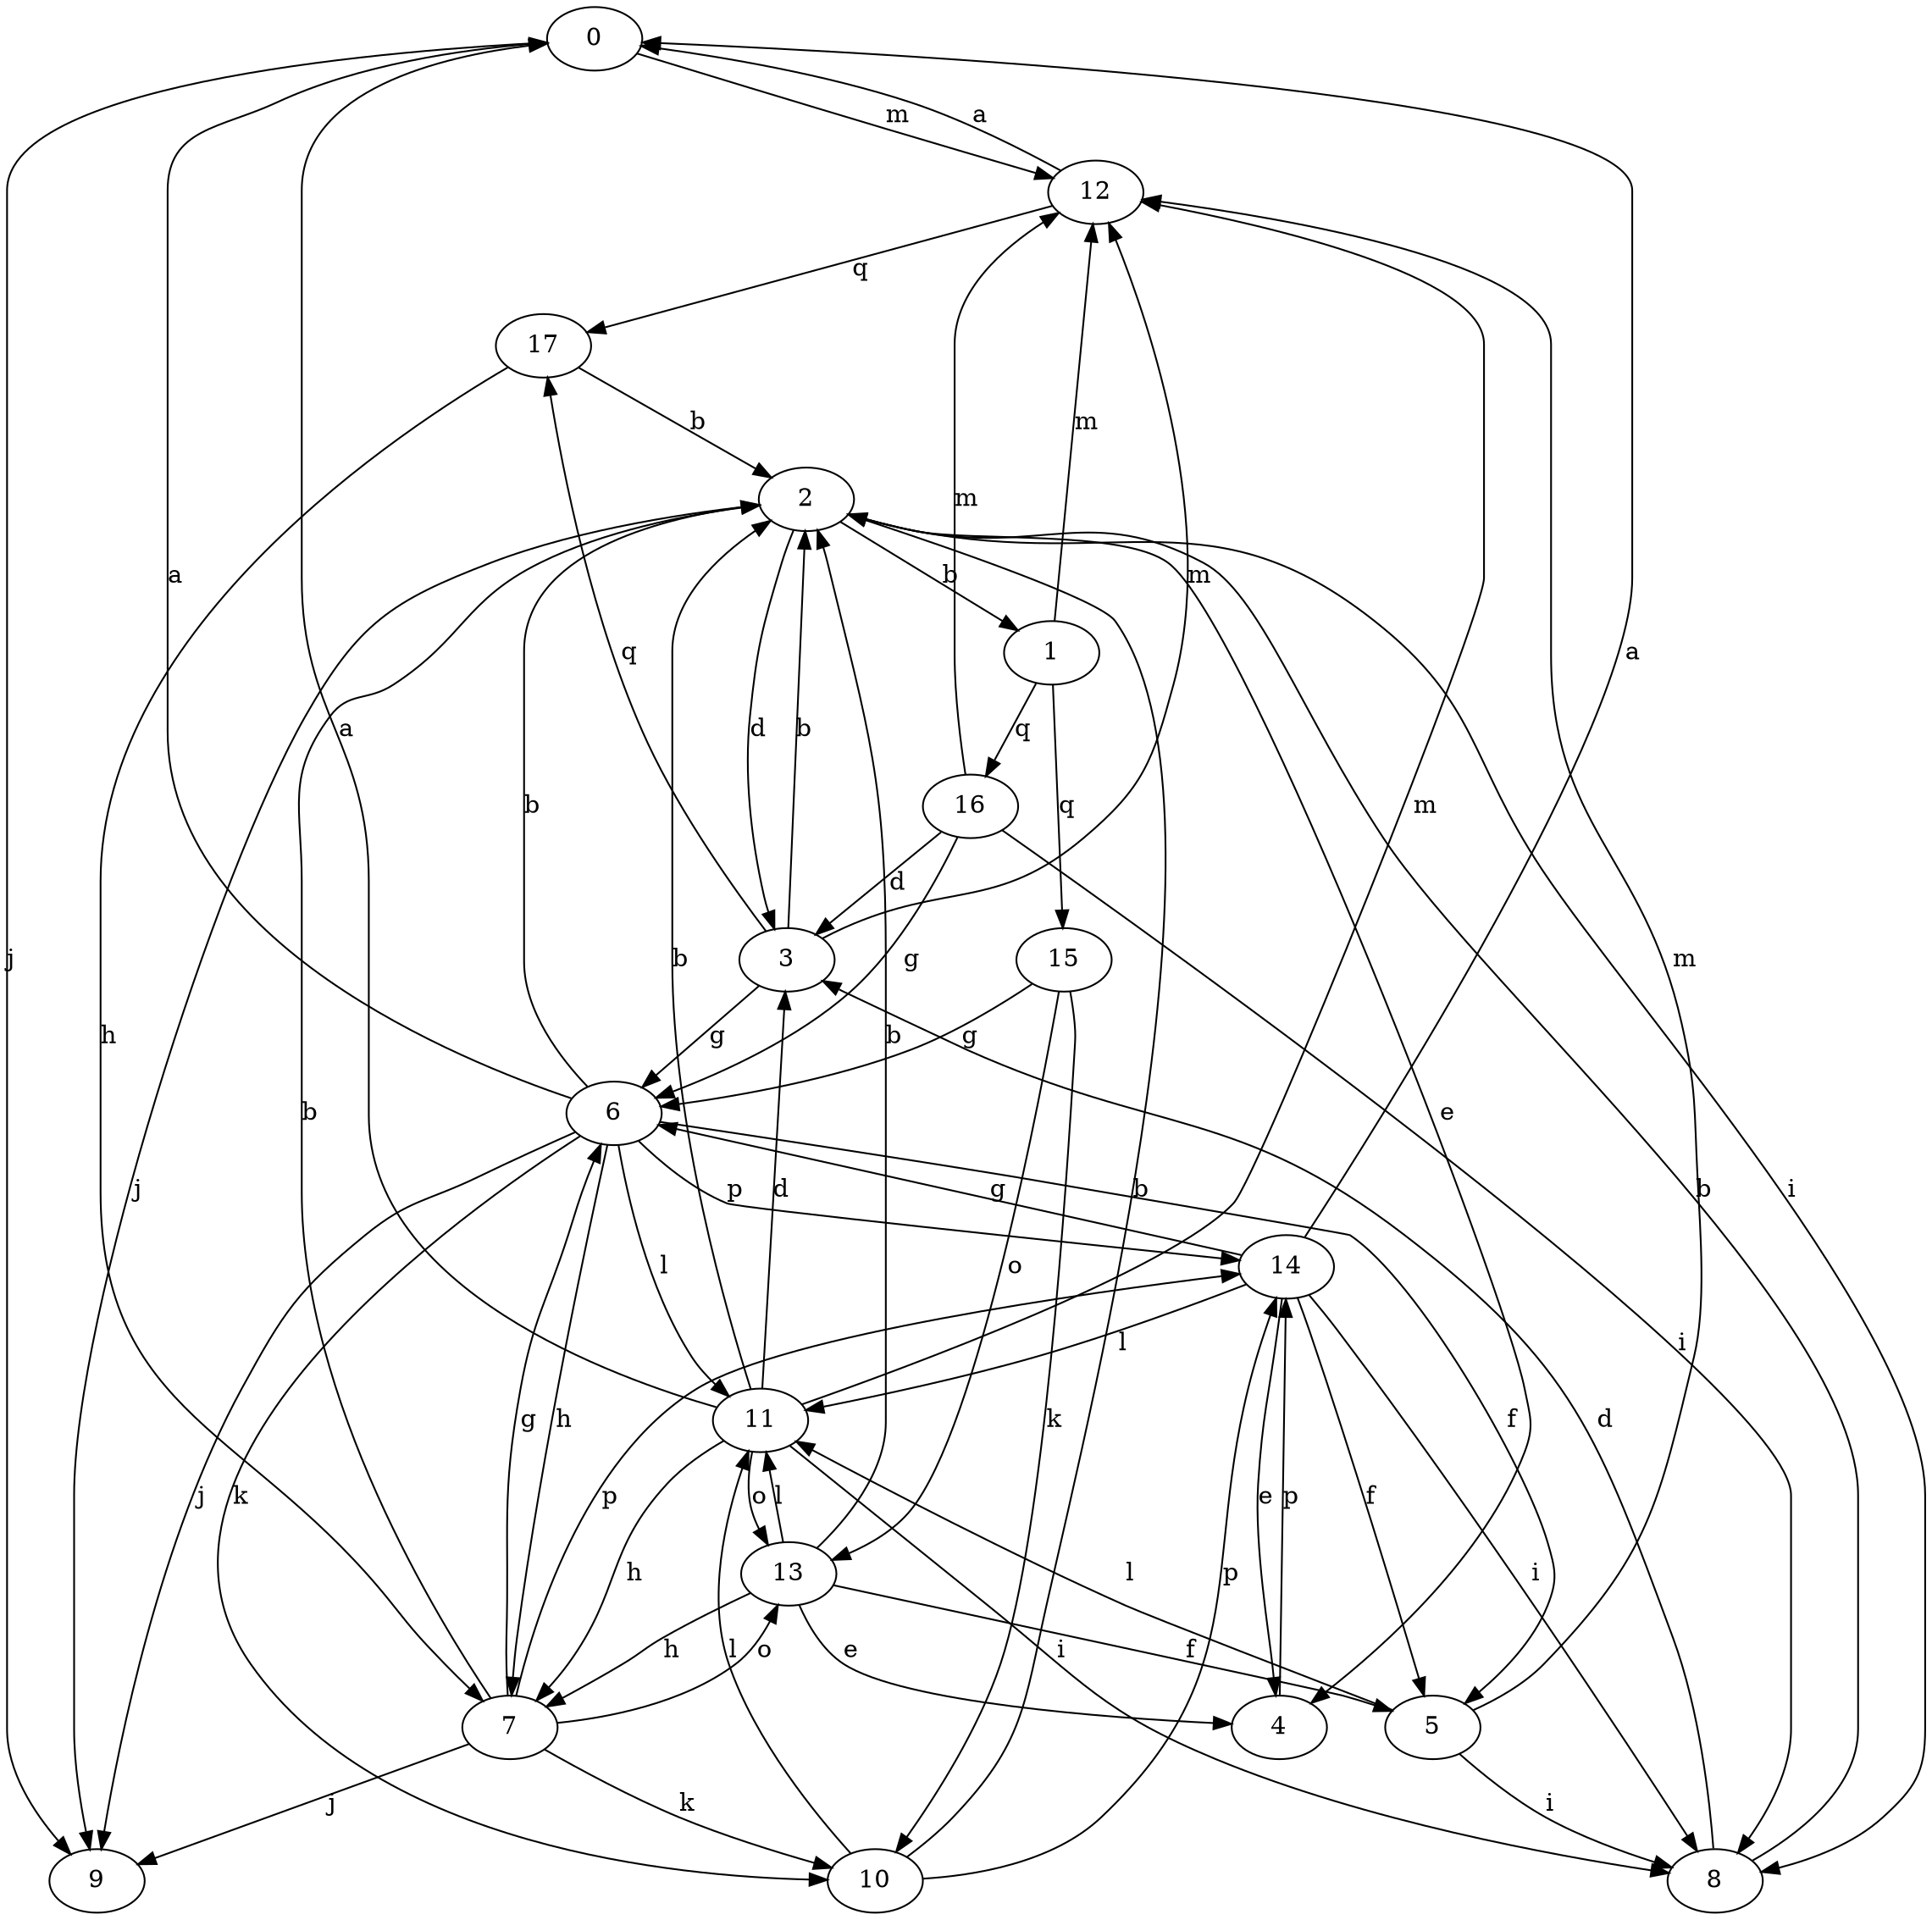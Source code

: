 strict digraph  {
0;
1;
2;
3;
4;
5;
6;
7;
8;
9;
10;
11;
12;
13;
14;
15;
16;
17;
0 -> 9  [label=j];
0 -> 12  [label=m];
1 -> 12  [label=m];
1 -> 15  [label=q];
1 -> 16  [label=q];
2 -> 1  [label=b];
2 -> 3  [label=d];
2 -> 4  [label=e];
2 -> 8  [label=i];
2 -> 9  [label=j];
3 -> 2  [label=b];
3 -> 6  [label=g];
3 -> 12  [label=m];
3 -> 17  [label=q];
4 -> 14  [label=p];
5 -> 8  [label=i];
5 -> 11  [label=l];
5 -> 12  [label=m];
6 -> 0  [label=a];
6 -> 2  [label=b];
6 -> 5  [label=f];
6 -> 7  [label=h];
6 -> 9  [label=j];
6 -> 10  [label=k];
6 -> 11  [label=l];
6 -> 14  [label=p];
7 -> 2  [label=b];
7 -> 6  [label=g];
7 -> 9  [label=j];
7 -> 10  [label=k];
7 -> 13  [label=o];
7 -> 14  [label=p];
8 -> 2  [label=b];
8 -> 3  [label=d];
10 -> 2  [label=b];
10 -> 11  [label=l];
10 -> 14  [label=p];
11 -> 0  [label=a];
11 -> 2  [label=b];
11 -> 3  [label=d];
11 -> 7  [label=h];
11 -> 8  [label=i];
11 -> 12  [label=m];
11 -> 13  [label=o];
12 -> 0  [label=a];
12 -> 17  [label=q];
13 -> 2  [label=b];
13 -> 4  [label=e];
13 -> 5  [label=f];
13 -> 7  [label=h];
13 -> 11  [label=l];
14 -> 0  [label=a];
14 -> 4  [label=e];
14 -> 5  [label=f];
14 -> 6  [label=g];
14 -> 8  [label=i];
14 -> 11  [label=l];
15 -> 6  [label=g];
15 -> 10  [label=k];
15 -> 13  [label=o];
16 -> 3  [label=d];
16 -> 6  [label=g];
16 -> 8  [label=i];
16 -> 12  [label=m];
17 -> 2  [label=b];
17 -> 7  [label=h];
}
